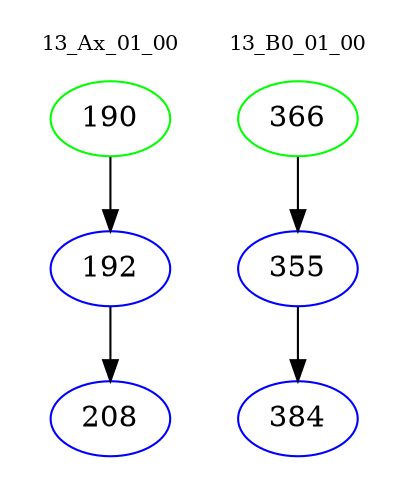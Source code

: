 digraph{
subgraph cluster_0 {
color = white
label = "13_Ax_01_00";
fontsize=10;
T0_190 [label="190", color="green"]
T0_190 -> T0_192 [color="black"]
T0_192 [label="192", color="blue"]
T0_192 -> T0_208 [color="black"]
T0_208 [label="208", color="blue"]
}
subgraph cluster_1 {
color = white
label = "13_B0_01_00";
fontsize=10;
T1_366 [label="366", color="green"]
T1_366 -> T1_355 [color="black"]
T1_355 [label="355", color="blue"]
T1_355 -> T1_384 [color="black"]
T1_384 [label="384", color="blue"]
}
}

